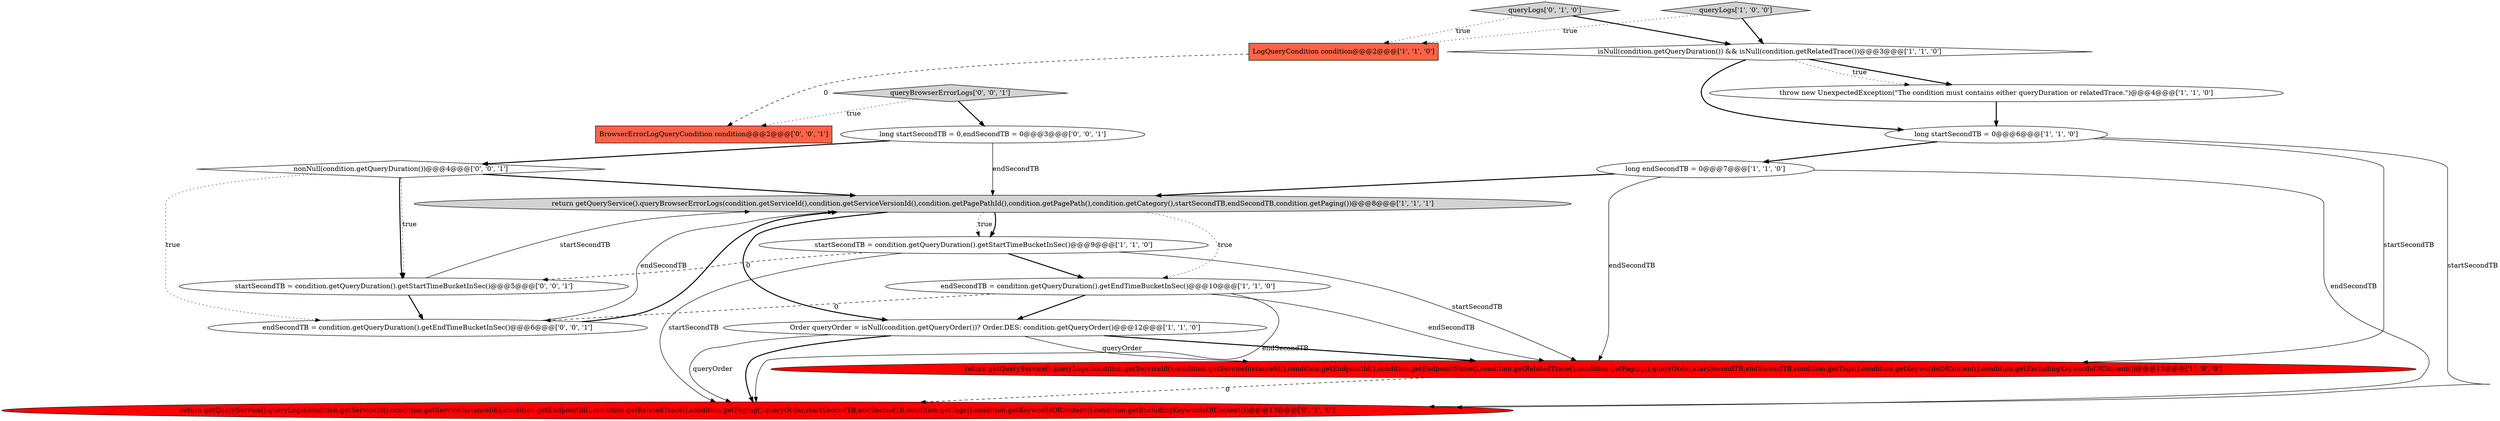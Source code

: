 digraph {
6 [style = filled, label = "return getQueryService().queryLogs(condition.getServiceId(),condition.getServiceInstanceId(),condition.getEndpointId(),condition.getEndpointName(),condition.getRelatedTrace(),condition.getPaging(),queryOrder,startSecondTB,endSecondTB,condition.getTags(),condition.getKeywordsOfContent(),condition.getExcludingKeywordsOfContent())@@@13@@@['1', '0', '0']", fillcolor = red, shape = ellipse image = "AAA1AAABBB1BBB"];
10 [style = filled, label = "Order queryOrder = isNull(condition.getQueryOrder())? Order.DES: condition.getQueryOrder()@@@12@@@['1', '1', '0']", fillcolor = white, shape = ellipse image = "AAA0AAABBB1BBB"];
5 [style = filled, label = "long endSecondTB = 0@@@7@@@['1', '1', '0']", fillcolor = white, shape = ellipse image = "AAA0AAABBB1BBB"];
12 [style = filled, label = "queryLogs['0', '1', '0']", fillcolor = lightgray, shape = diamond image = "AAA0AAABBB2BBB"];
9 [style = filled, label = "return getQueryService().queryBrowserErrorLogs(condition.getServiceId(),condition.getServiceVersionId(),condition.getPagePathId(),condition.getPagePath(),condition.getCategory(),startSecondTB,endSecondTB,condition.getPaging())@@@8@@@['1', '1', '1']", fillcolor = lightgray, shape = ellipse image = "AAA0AAABBB1BBB"];
2 [style = filled, label = "startSecondTB = condition.getQueryDuration().getStartTimeBucketInSec()@@@9@@@['1', '1', '0']", fillcolor = white, shape = ellipse image = "AAA0AAABBB1BBB"];
3 [style = filled, label = "throw new UnexpectedException(\"The condition must contains either queryDuration or relatedTrace.\")@@@4@@@['1', '1', '0']", fillcolor = white, shape = ellipse image = "AAA0AAABBB1BBB"];
13 [style = filled, label = "BrowserErrorLogQueryCondition condition@@@2@@@['0', '0', '1']", fillcolor = tomato, shape = box image = "AAA0AAABBB3BBB"];
15 [style = filled, label = "startSecondTB = condition.getQueryDuration().getStartTimeBucketInSec()@@@5@@@['0', '0', '1']", fillcolor = white, shape = ellipse image = "AAA0AAABBB3BBB"];
14 [style = filled, label = "nonNull(condition.getQueryDuration())@@@4@@@['0', '0', '1']", fillcolor = white, shape = diamond image = "AAA0AAABBB3BBB"];
7 [style = filled, label = "queryLogs['1', '0', '0']", fillcolor = lightgray, shape = diamond image = "AAA0AAABBB1BBB"];
16 [style = filled, label = "endSecondTB = condition.getQueryDuration().getEndTimeBucketInSec()@@@6@@@['0', '0', '1']", fillcolor = white, shape = ellipse image = "AAA0AAABBB3BBB"];
4 [style = filled, label = "endSecondTB = condition.getQueryDuration().getEndTimeBucketInSec()@@@10@@@['1', '1', '0']", fillcolor = white, shape = ellipse image = "AAA0AAABBB1BBB"];
0 [style = filled, label = "long startSecondTB = 0@@@6@@@['1', '1', '0']", fillcolor = white, shape = ellipse image = "AAA0AAABBB1BBB"];
8 [style = filled, label = "LogQueryCondition condition@@@2@@@['1', '1', '0']", fillcolor = tomato, shape = box image = "AAA0AAABBB1BBB"];
1 [style = filled, label = "isNull(condition.getQueryDuration()) && isNull(condition.getRelatedTrace())@@@3@@@['1', '1', '0']", fillcolor = white, shape = diamond image = "AAA0AAABBB1BBB"];
18 [style = filled, label = "long startSecondTB = 0,endSecondTB = 0@@@3@@@['0', '0', '1']", fillcolor = white, shape = ellipse image = "AAA0AAABBB3BBB"];
11 [style = filled, label = "return getQueryService().queryLogs(condition.getServiceId(),condition.getServiceInstanceId(),condition.getEndpointId(),condition.getRelatedTrace(),condition.getPaging(),queryOrder,startSecondTB,endSecondTB,condition.getTags(),condition.getKeywordsOfContent(),condition.getExcludingKeywordsOfContent())@@@13@@@['0', '1', '0']", fillcolor = red, shape = ellipse image = "AAA1AAABBB2BBB"];
17 [style = filled, label = "queryBrowserErrorLogs['0', '0', '1']", fillcolor = lightgray, shape = diamond image = "AAA0AAABBB3BBB"];
4->10 [style = bold, label=""];
10->11 [style = solid, label="queryOrder"];
7->1 [style = bold, label=""];
4->16 [style = dashed, label="0"];
18->9 [style = solid, label="endSecondTB"];
5->9 [style = bold, label=""];
9->2 [style = bold, label=""];
12->8 [style = dotted, label="true"];
6->11 [style = dashed, label="0"];
1->3 [style = bold, label=""];
2->11 [style = solid, label="startSecondTB"];
15->9 [style = solid, label="startSecondTB"];
1->0 [style = bold, label=""];
9->10 [style = bold, label=""];
15->16 [style = bold, label=""];
12->1 [style = bold, label=""];
2->4 [style = bold, label=""];
10->6 [style = bold, label=""];
3->0 [style = bold, label=""];
8->13 [style = dashed, label="0"];
1->3 [style = dotted, label="true"];
2->15 [style = dashed, label="0"];
14->16 [style = dotted, label="true"];
14->15 [style = dotted, label="true"];
4->6 [style = solid, label="endSecondTB"];
10->6 [style = solid, label="queryOrder"];
9->2 [style = dotted, label="true"];
9->4 [style = dotted, label="true"];
0->6 [style = solid, label="startSecondTB"];
14->9 [style = bold, label=""];
14->15 [style = bold, label=""];
5->11 [style = solid, label="endSecondTB"];
2->6 [style = solid, label="startSecondTB"];
7->8 [style = dotted, label="true"];
17->13 [style = dotted, label="true"];
18->14 [style = bold, label=""];
0->11 [style = solid, label="startSecondTB"];
16->9 [style = bold, label=""];
17->18 [style = bold, label=""];
16->9 [style = solid, label="endSecondTB"];
4->11 [style = solid, label="endSecondTB"];
0->5 [style = bold, label=""];
10->11 [style = bold, label=""];
5->6 [style = solid, label="endSecondTB"];
}
